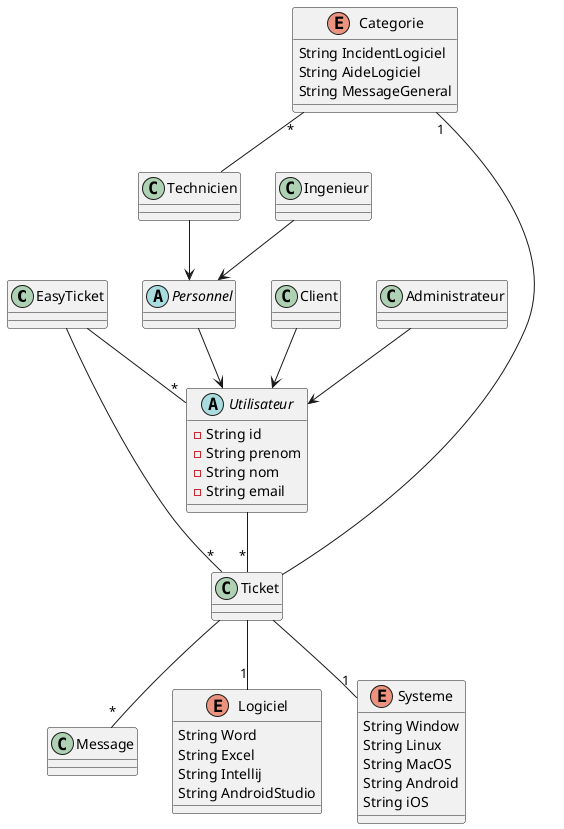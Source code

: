 @startuml

class EasyTicket {}

abstract class Utilisateur {
  - String id
  - String prenom
  - String nom
  - String email
}

class Client {}

abstract class Personnel {}

class Technicien {}

class Ingenieur {
  
}

class Administrateur {}

class Ticket {
}

class Message {}

enum Categorie {
  String IncidentLogiciel
  String AideLogiciel
  String MessageGeneral
}

enum Logiciel {
  String Word
  String Excel
  String Intellij
  String AndroidStudio
}

enum Systeme {
    String Window
    String Linux
    String MacOS
    String Android
    String iOS
}

Client -->Utilisateur 
Personnel --> Utilisateur
Technicien --> Personnel
Ingenieur --> Personnel
Administrateur --> Utilisateur

EasyTicket --"*" Ticket
EasyTicket --"*" Utilisateur
Ticket -- "*" Message
Categorie "1" -- Ticket
Categorie "*"-- Technicien
Ticket --"1" Logiciel
Ticket --"1" Systeme
Utilisateur -- "*" Ticket

@enduml
